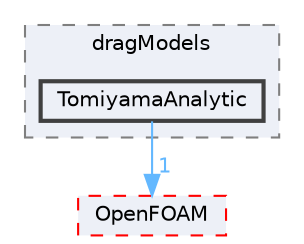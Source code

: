 digraph "src/phaseSystemModels/twoPhaseEuler/twoPhaseSystem/interfacialModels/dragModels/TomiyamaAnalytic"
{
 // LATEX_PDF_SIZE
  bgcolor="transparent";
  edge [fontname=Helvetica,fontsize=10,labelfontname=Helvetica,labelfontsize=10];
  node [fontname=Helvetica,fontsize=10,shape=box,height=0.2,width=0.4];
  compound=true
  subgraph clusterdir_b837bcfd13fa7ab2eb36015b2b5fd0b5 {
    graph [ bgcolor="#edf0f7", pencolor="grey50", label="dragModels", fontname=Helvetica,fontsize=10 style="filled,dashed", URL="dir_b837bcfd13fa7ab2eb36015b2b5fd0b5.html",tooltip=""]
  dir_5a7c958436829bd1a2b5e54200c5364a [label="TomiyamaAnalytic", fillcolor="#edf0f7", color="grey25", style="filled,bold", URL="dir_5a7c958436829bd1a2b5e54200c5364a.html",tooltip=""];
  }
  dir_c5473ff19b20e6ec4dfe5c310b3778a8 [label="OpenFOAM", fillcolor="#edf0f7", color="red", style="filled,dashed", URL="dir_c5473ff19b20e6ec4dfe5c310b3778a8.html",tooltip=""];
  dir_5a7c958436829bd1a2b5e54200c5364a->dir_c5473ff19b20e6ec4dfe5c310b3778a8 [headlabel="1", labeldistance=1.5 headhref="dir_004055_002695.html" href="dir_004055_002695.html" color="steelblue1" fontcolor="steelblue1"];
}
